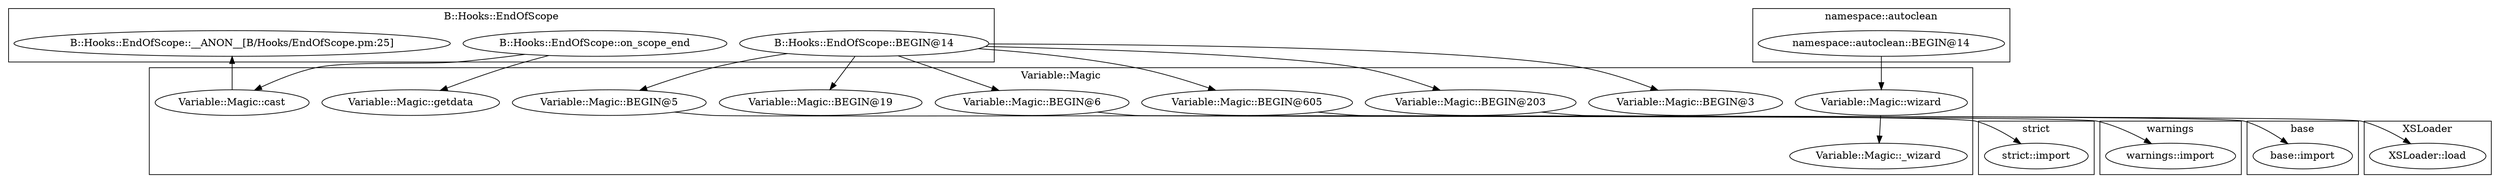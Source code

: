 digraph {
graph [overlap=false]
subgraph cluster_Variable_Magic {
	label="Variable::Magic";
	"Variable::Magic::wizard";
	"Variable::Magic::BEGIN@5";
	"Variable::Magic::BEGIN@3";
	"Variable::Magic::BEGIN@6";
	"Variable::Magic::BEGIN@19";
	"Variable::Magic::BEGIN@605";
	"Variable::Magic::BEGIN@203";
	"Variable::Magic::_wizard";
	"Variable::Magic::getdata";
	"Variable::Magic::cast";
}
subgraph cluster_base {
	label="base";
	"base::import";
}
subgraph cluster_warnings {
	label="warnings";
	"warnings::import";
}
subgraph cluster_XSLoader {
	label="XSLoader";
	"XSLoader::load";
}
subgraph cluster_namespace_autoclean {
	label="namespace::autoclean";
	"namespace::autoclean::BEGIN@14";
}
subgraph cluster_B_Hooks_EndOfScope {
	label="B::Hooks::EndOfScope";
	"B::Hooks::EndOfScope::__ANON__[B/Hooks/EndOfScope.pm:25]";
	"B::Hooks::EndOfScope::on_scope_end";
	"B::Hooks::EndOfScope::BEGIN@14";
}
subgraph cluster_strict {
	label="strict";
	"strict::import";
}
"B::Hooks::EndOfScope::BEGIN@14" -> "Variable::Magic::BEGIN@5";
"namespace::autoclean::BEGIN@14" -> "Variable::Magic::wizard";
"B::Hooks::EndOfScope::on_scope_end" -> "Variable::Magic::getdata";
"B::Hooks::EndOfScope::BEGIN@14" -> "Variable::Magic::BEGIN@3";
"B::Hooks::EndOfScope::on_scope_end" -> "Variable::Magic::cast";
"B::Hooks::EndOfScope::BEGIN@14" -> "Variable::Magic::BEGIN@6";
"B::Hooks::EndOfScope::BEGIN@14" -> "Variable::Magic::BEGIN@19";
"B::Hooks::EndOfScope::BEGIN@14" -> "Variable::Magic::BEGIN@203";
"Variable::Magic::BEGIN@605" -> "base::import";
"Variable::Magic::BEGIN@6" -> "warnings::import";
"Variable::Magic::wizard" -> "Variable::Magic::_wizard";
"Variable::Magic::BEGIN@5" -> "strict::import";
"Variable::Magic::BEGIN@203" -> "XSLoader::load";
"Variable::Magic::cast" -> "B::Hooks::EndOfScope::__ANON__[B/Hooks/EndOfScope.pm:25]";
"B::Hooks::EndOfScope::BEGIN@14" -> "Variable::Magic::BEGIN@605";
}
